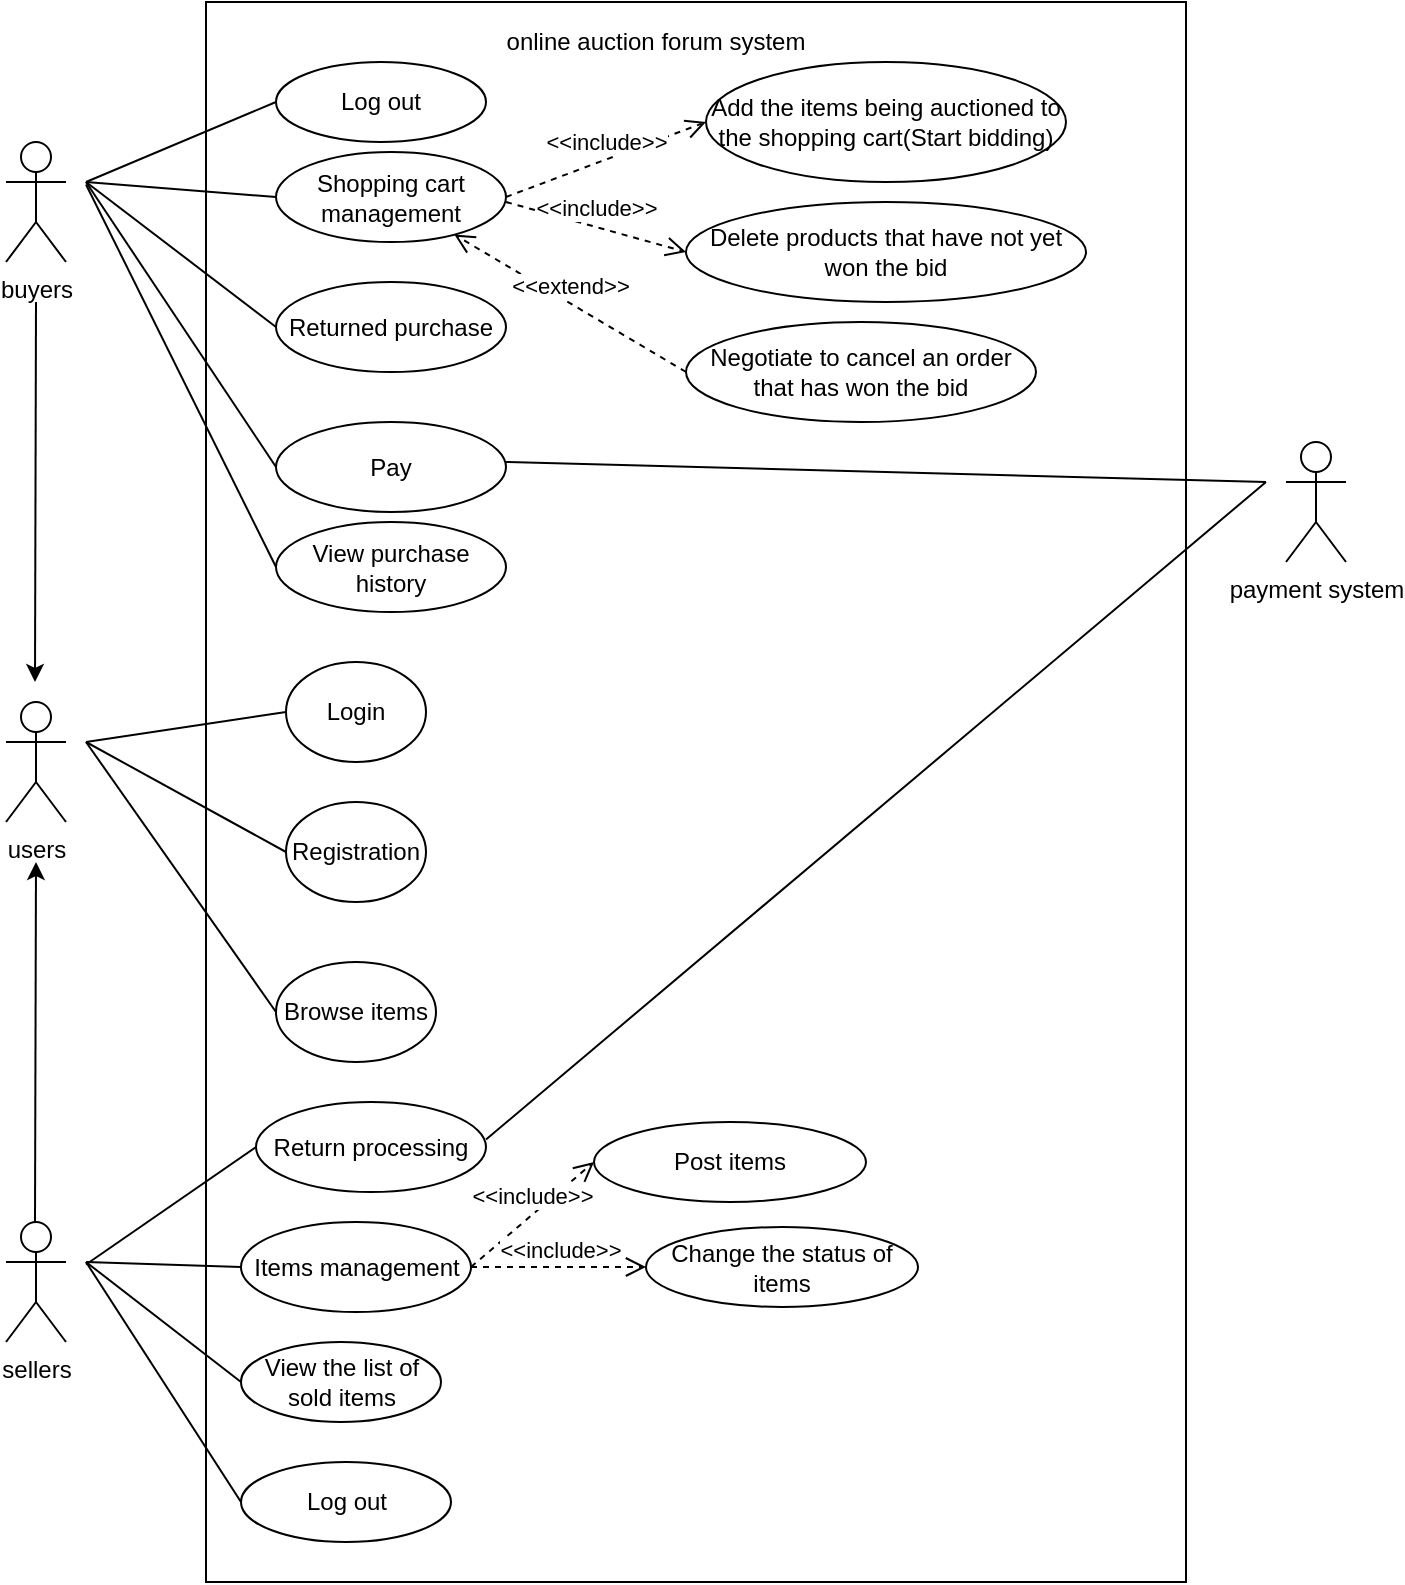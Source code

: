 <mxfile version="13.9.7" type="github">
  <diagram id="SsrX-AIuFG0R5iQiASQq" name="Page-1">
    <mxGraphModel dx="796" dy="1113" grid="1" gridSize="10" guides="1" tooltips="1" connect="1" arrows="1" fold="1" page="1" pageScale="1" pageWidth="827" pageHeight="1169" math="0" shadow="0">
      <root>
        <mxCell id="0" />
        <mxCell id="1" parent="0" />
        <mxCell id="eIvzQgJbVZ74KpnRAHEC-1" value="users" style="shape=umlActor;verticalLabelPosition=bottom;verticalAlign=top;html=1;outlineConnect=0;" vertex="1" parent="1">
          <mxGeometry x="120" y="690" width="30" height="60" as="geometry" />
        </mxCell>
        <mxCell id="eIvzQgJbVZ74KpnRAHEC-3" value="" style="rounded=0;whiteSpace=wrap;html=1;" vertex="1" parent="1">
          <mxGeometry x="220" y="340" width="490" height="790" as="geometry" />
        </mxCell>
        <mxCell id="eIvzQgJbVZ74KpnRAHEC-4" value="online auction forum system" style="text;html=1;strokeColor=none;fillColor=none;align=center;verticalAlign=middle;whiteSpace=wrap;rounded=0;" vertex="1" parent="1">
          <mxGeometry x="345" y="350" width="200" height="20" as="geometry" />
        </mxCell>
        <mxCell id="eIvzQgJbVZ74KpnRAHEC-5" value="Login" style="ellipse;whiteSpace=wrap;html=1;" vertex="1" parent="1">
          <mxGeometry x="260" y="670" width="70" height="50" as="geometry" />
        </mxCell>
        <mxCell id="eIvzQgJbVZ74KpnRAHEC-6" value="" style="endArrow=classic;html=1;" edge="1" parent="1">
          <mxGeometry width="50" height="50" relative="1" as="geometry">
            <mxPoint x="134.5" y="950" as="sourcePoint" />
            <mxPoint x="135" y="770" as="targetPoint" />
            <Array as="points" />
          </mxGeometry>
        </mxCell>
        <mxCell id="eIvzQgJbVZ74KpnRAHEC-7" value="" style="endArrow=classic;html=1;" edge="1" parent="1">
          <mxGeometry width="50" height="50" relative="1" as="geometry">
            <mxPoint x="135" y="490" as="sourcePoint" />
            <mxPoint x="134.5" y="680" as="targetPoint" />
          </mxGeometry>
        </mxCell>
        <mxCell id="eIvzQgJbVZ74KpnRAHEC-10" value="buyers" style="shape=umlActor;verticalLabelPosition=bottom;verticalAlign=top;html=1;outlineConnect=0;" vertex="1" parent="1">
          <mxGeometry x="120" y="410" width="30" height="60" as="geometry" />
        </mxCell>
        <mxCell id="eIvzQgJbVZ74KpnRAHEC-12" value="sellers" style="shape=umlActor;verticalLabelPosition=bottom;verticalAlign=top;html=1;outlineConnect=0;" vertex="1" parent="1">
          <mxGeometry x="120" y="950" width="30" height="60" as="geometry" />
        </mxCell>
        <mxCell id="eIvzQgJbVZ74KpnRAHEC-17" value="" style="endArrow=none;html=1;" edge="1" parent="1">
          <mxGeometry width="50" height="50" relative="1" as="geometry">
            <mxPoint x="160" y="710" as="sourcePoint" />
            <mxPoint x="260" y="695" as="targetPoint" />
          </mxGeometry>
        </mxCell>
        <mxCell id="eIvzQgJbVZ74KpnRAHEC-18" value="Registration" style="ellipse;whiteSpace=wrap;html=1;" vertex="1" parent="1">
          <mxGeometry x="260" y="740" width="70" height="50" as="geometry" />
        </mxCell>
        <mxCell id="eIvzQgJbVZ74KpnRAHEC-19" value="" style="endArrow=none;html=1;entryX=0;entryY=0.5;entryDx=0;entryDy=0;" edge="1" parent="1" target="eIvzQgJbVZ74KpnRAHEC-18">
          <mxGeometry width="50" height="50" relative="1" as="geometry">
            <mxPoint x="160" y="710" as="sourcePoint" />
            <mxPoint x="270" y="705" as="targetPoint" />
          </mxGeometry>
        </mxCell>
        <mxCell id="eIvzQgJbVZ74KpnRAHEC-20" value="Browse items" style="ellipse;whiteSpace=wrap;html=1;" vertex="1" parent="1">
          <mxGeometry x="255" y="820" width="80" height="50" as="geometry" />
        </mxCell>
        <mxCell id="eIvzQgJbVZ74KpnRAHEC-21" value="" style="endArrow=none;html=1;entryX=0;entryY=0.5;entryDx=0;entryDy=0;" edge="1" parent="1" target="eIvzQgJbVZ74KpnRAHEC-20">
          <mxGeometry width="50" height="50" relative="1" as="geometry">
            <mxPoint x="160" y="710" as="sourcePoint" />
            <mxPoint x="270" y="775" as="targetPoint" />
          </mxGeometry>
        </mxCell>
        <mxCell id="eIvzQgJbVZ74KpnRAHEC-22" value="Shopping cart management" style="ellipse;whiteSpace=wrap;html=1;" vertex="1" parent="1">
          <mxGeometry x="255" y="415" width="115" height="45" as="geometry" />
        </mxCell>
        <mxCell id="eIvzQgJbVZ74KpnRAHEC-23" value="" style="endArrow=none;html=1;entryX=0;entryY=0.5;entryDx=0;entryDy=0;" edge="1" parent="1" target="eIvzQgJbVZ74KpnRAHEC-22">
          <mxGeometry width="50" height="50" relative="1" as="geometry">
            <mxPoint x="160" y="430" as="sourcePoint" />
            <mxPoint x="260" y="415" as="targetPoint" />
          </mxGeometry>
        </mxCell>
        <mxCell id="eIvzQgJbVZ74KpnRAHEC-28" value="&amp;lt;&amp;lt;include&amp;gt;&amp;gt;" style="html=1;verticalAlign=bottom;endArrow=open;dashed=1;endSize=8;exitX=1;exitY=0.5;exitDx=0;exitDy=0;entryX=0;entryY=0.5;entryDx=0;entryDy=0;" edge="1" parent="1" source="eIvzQgJbVZ74KpnRAHEC-22" target="eIvzQgJbVZ74KpnRAHEC-29">
          <mxGeometry relative="1" as="geometry">
            <mxPoint x="430" y="550" as="sourcePoint" />
            <mxPoint x="350" y="550" as="targetPoint" />
          </mxGeometry>
        </mxCell>
        <mxCell id="eIvzQgJbVZ74KpnRAHEC-29" value="Add the items being auctioned to the shopping cart(Start bidding)" style="ellipse;whiteSpace=wrap;html=1;" vertex="1" parent="1">
          <mxGeometry x="470" y="370" width="180" height="60" as="geometry" />
        </mxCell>
        <mxCell id="eIvzQgJbVZ74KpnRAHEC-31" value="Delete products that have not yet won the bid" style="ellipse;whiteSpace=wrap;html=1;" vertex="1" parent="1">
          <mxGeometry x="460" y="440" width="200" height="50" as="geometry" />
        </mxCell>
        <mxCell id="eIvzQgJbVZ74KpnRAHEC-32" value="&amp;lt;&amp;lt;include&amp;gt;&amp;gt;" style="html=1;verticalAlign=bottom;endArrow=open;dashed=1;endSize=8;entryX=0;entryY=0.5;entryDx=0;entryDy=0;" edge="1" parent="1" target="eIvzQgJbVZ74KpnRAHEC-31">
          <mxGeometry relative="1" as="geometry">
            <mxPoint x="370" y="440" as="sourcePoint" />
            <mxPoint x="480" y="410" as="targetPoint" />
          </mxGeometry>
        </mxCell>
        <mxCell id="eIvzQgJbVZ74KpnRAHEC-33" value="Negotiate to cancel an order that has won the bid" style="ellipse;whiteSpace=wrap;html=1;" vertex="1" parent="1">
          <mxGeometry x="460" y="500" width="175" height="50" as="geometry" />
        </mxCell>
        <mxCell id="eIvzQgJbVZ74KpnRAHEC-34" value="&amp;lt;&amp;lt;extend&amp;gt;&amp;gt;" style="html=1;verticalAlign=bottom;endArrow=open;dashed=1;endSize=8;" edge="1" parent="1" target="eIvzQgJbVZ74KpnRAHEC-22">
          <mxGeometry relative="1" as="geometry">
            <mxPoint x="460" y="525" as="sourcePoint" />
            <mxPoint x="550" y="550" as="targetPoint" />
          </mxGeometry>
        </mxCell>
        <mxCell id="eIvzQgJbVZ74KpnRAHEC-35" value="Returned purchase" style="ellipse;whiteSpace=wrap;html=1;" vertex="1" parent="1">
          <mxGeometry x="255" y="480" width="115" height="45" as="geometry" />
        </mxCell>
        <mxCell id="eIvzQgJbVZ74KpnRAHEC-36" value="Pay" style="ellipse;whiteSpace=wrap;html=1;" vertex="1" parent="1">
          <mxGeometry x="255" y="550" width="115" height="45" as="geometry" />
        </mxCell>
        <mxCell id="eIvzQgJbVZ74KpnRAHEC-37" value="" style="endArrow=none;html=1;entryX=0;entryY=0.5;entryDx=0;entryDy=0;" edge="1" parent="1" target="eIvzQgJbVZ74KpnRAHEC-35">
          <mxGeometry width="50" height="50" relative="1" as="geometry">
            <mxPoint x="160" y="430" as="sourcePoint" />
            <mxPoint x="265" y="447.5" as="targetPoint" />
          </mxGeometry>
        </mxCell>
        <mxCell id="eIvzQgJbVZ74KpnRAHEC-38" value="" style="endArrow=none;html=1;entryX=0;entryY=0.5;entryDx=0;entryDy=0;" edge="1" parent="1" target="eIvzQgJbVZ74KpnRAHEC-36">
          <mxGeometry width="50" height="50" relative="1" as="geometry">
            <mxPoint x="160" y="430" as="sourcePoint" />
            <mxPoint x="275" y="457.5" as="targetPoint" />
          </mxGeometry>
        </mxCell>
        <mxCell id="eIvzQgJbVZ74KpnRAHEC-39" value="payment system" style="shape=umlActor;verticalLabelPosition=bottom;verticalAlign=top;html=1;outlineConnect=0;" vertex="1" parent="1">
          <mxGeometry x="760" y="560" width="30" height="60" as="geometry" />
        </mxCell>
        <mxCell id="eIvzQgJbVZ74KpnRAHEC-42" value="" style="endArrow=none;html=1;" edge="1" parent="1">
          <mxGeometry width="50" height="50" relative="1" as="geometry">
            <mxPoint x="370" y="570" as="sourcePoint" />
            <mxPoint x="750" y="580" as="targetPoint" />
          </mxGeometry>
        </mxCell>
        <mxCell id="eIvzQgJbVZ74KpnRAHEC-43" value="View purchase history" style="ellipse;whiteSpace=wrap;html=1;" vertex="1" parent="1">
          <mxGeometry x="255" y="600" width="115" height="45" as="geometry" />
        </mxCell>
        <mxCell id="eIvzQgJbVZ74KpnRAHEC-44" value="" style="endArrow=none;html=1;entryX=0;entryY=0.5;entryDx=0;entryDy=0;" edge="1" parent="1" target="eIvzQgJbVZ74KpnRAHEC-43">
          <mxGeometry width="50" height="50" relative="1" as="geometry">
            <mxPoint x="160" y="431.25" as="sourcePoint" />
            <mxPoint x="255" y="573.75" as="targetPoint" />
          </mxGeometry>
        </mxCell>
        <mxCell id="eIvzQgJbVZ74KpnRAHEC-45" value="Items management" style="ellipse;whiteSpace=wrap;html=1;" vertex="1" parent="1">
          <mxGeometry x="237.5" y="950" width="115" height="45" as="geometry" />
        </mxCell>
        <mxCell id="eIvzQgJbVZ74KpnRAHEC-46" value="" style="endArrow=none;html=1;entryX=0;entryY=0.5;entryDx=0;entryDy=0;" edge="1" parent="1" target="eIvzQgJbVZ74KpnRAHEC-45">
          <mxGeometry width="50" height="50" relative="1" as="geometry">
            <mxPoint x="160" y="970" as="sourcePoint" />
            <mxPoint x="255" y="1105" as="targetPoint" />
          </mxGeometry>
        </mxCell>
        <mxCell id="eIvzQgJbVZ74KpnRAHEC-47" value="Post items" style="ellipse;whiteSpace=wrap;html=1;" vertex="1" parent="1">
          <mxGeometry x="414" y="900" width="136" height="40" as="geometry" />
        </mxCell>
        <mxCell id="eIvzQgJbVZ74KpnRAHEC-48" value="&amp;lt;&amp;lt;include&amp;gt;&amp;gt;" style="html=1;verticalAlign=bottom;endArrow=open;dashed=1;endSize=8;exitX=1;exitY=0.5;exitDx=0;exitDy=0;entryX=0;entryY=0.5;entryDx=0;entryDy=0;" edge="1" parent="1" source="eIvzQgJbVZ74KpnRAHEC-45" target="eIvzQgJbVZ74KpnRAHEC-47">
          <mxGeometry relative="1" as="geometry">
            <mxPoint x="352.5" y="967.5" as="sourcePoint" />
            <mxPoint x="452.5" y="930" as="targetPoint" />
          </mxGeometry>
        </mxCell>
        <mxCell id="eIvzQgJbVZ74KpnRAHEC-49" value="Change the status of items" style="ellipse;whiteSpace=wrap;html=1;" vertex="1" parent="1">
          <mxGeometry x="440" y="952.5" width="136" height="40" as="geometry" />
        </mxCell>
        <mxCell id="eIvzQgJbVZ74KpnRAHEC-50" value="&amp;lt;&amp;lt;include&amp;gt;&amp;gt;" style="html=1;verticalAlign=bottom;endArrow=open;dashed=1;endSize=8;exitX=1;exitY=0.5;exitDx=0;exitDy=0;entryX=0;entryY=0.5;entryDx=0;entryDy=0;" edge="1" parent="1" source="eIvzQgJbVZ74KpnRAHEC-45" target="eIvzQgJbVZ74KpnRAHEC-49">
          <mxGeometry relative="1" as="geometry">
            <mxPoint x="362.5" y="977.5" as="sourcePoint" />
            <mxPoint x="424" y="930" as="targetPoint" />
          </mxGeometry>
        </mxCell>
        <mxCell id="eIvzQgJbVZ74KpnRAHEC-51" value="View the list of sold items" style="ellipse;whiteSpace=wrap;html=1;" vertex="1" parent="1">
          <mxGeometry x="237.5" y="1010" width="100" height="40" as="geometry" />
        </mxCell>
        <mxCell id="eIvzQgJbVZ74KpnRAHEC-52" value="" style="endArrow=none;html=1;entryX=0;entryY=0.5;entryDx=0;entryDy=0;" edge="1" parent="1" target="eIvzQgJbVZ74KpnRAHEC-51">
          <mxGeometry width="50" height="50" relative="1" as="geometry">
            <mxPoint x="160" y="970" as="sourcePoint" />
            <mxPoint x="247.5" y="982.5" as="targetPoint" />
          </mxGeometry>
        </mxCell>
        <mxCell id="eIvzQgJbVZ74KpnRAHEC-53" value="Log out" style="ellipse;whiteSpace=wrap;html=1;" vertex="1" parent="1">
          <mxGeometry x="255" y="370" width="105" height="40" as="geometry" />
        </mxCell>
        <mxCell id="eIvzQgJbVZ74KpnRAHEC-54" value="" style="endArrow=none;html=1;entryX=0;entryY=0.5;entryDx=0;entryDy=0;" edge="1" parent="1" target="eIvzQgJbVZ74KpnRAHEC-53">
          <mxGeometry width="50" height="50" relative="1" as="geometry">
            <mxPoint x="160" y="430" as="sourcePoint" />
            <mxPoint x="255" y="437.5" as="targetPoint" />
          </mxGeometry>
        </mxCell>
        <mxCell id="eIvzQgJbVZ74KpnRAHEC-55" value="Log out" style="ellipse;whiteSpace=wrap;html=1;" vertex="1" parent="1">
          <mxGeometry x="237.5" y="1070" width="105" height="40" as="geometry" />
        </mxCell>
        <mxCell id="eIvzQgJbVZ74KpnRAHEC-56" value="" style="endArrow=none;html=1;entryX=0;entryY=0.5;entryDx=0;entryDy=0;" edge="1" parent="1" target="eIvzQgJbVZ74KpnRAHEC-55">
          <mxGeometry width="50" height="50" relative="1" as="geometry">
            <mxPoint x="160" y="970" as="sourcePoint" />
            <mxPoint x="237.5" y="1030" as="targetPoint" />
          </mxGeometry>
        </mxCell>
        <mxCell id="eIvzQgJbVZ74KpnRAHEC-57" value="Return processing" style="ellipse;whiteSpace=wrap;html=1;" vertex="1" parent="1">
          <mxGeometry x="245" y="890" width="115" height="45" as="geometry" />
        </mxCell>
        <mxCell id="eIvzQgJbVZ74KpnRAHEC-58" value="" style="endArrow=none;html=1;entryX=0;entryY=0.5;entryDx=0;entryDy=0;" edge="1" parent="1" target="eIvzQgJbVZ74KpnRAHEC-57">
          <mxGeometry width="50" height="50" relative="1" as="geometry">
            <mxPoint x="160" y="971.25" as="sourcePoint" />
            <mxPoint x="237.5" y="973.75" as="targetPoint" />
          </mxGeometry>
        </mxCell>
        <mxCell id="eIvzQgJbVZ74KpnRAHEC-59" value="" style="endArrow=none;html=1;" edge="1" parent="1">
          <mxGeometry width="50" height="50" relative="1" as="geometry">
            <mxPoint x="360" y="908.75" as="sourcePoint" />
            <mxPoint x="750" y="580" as="targetPoint" />
          </mxGeometry>
        </mxCell>
      </root>
    </mxGraphModel>
  </diagram>
</mxfile>
